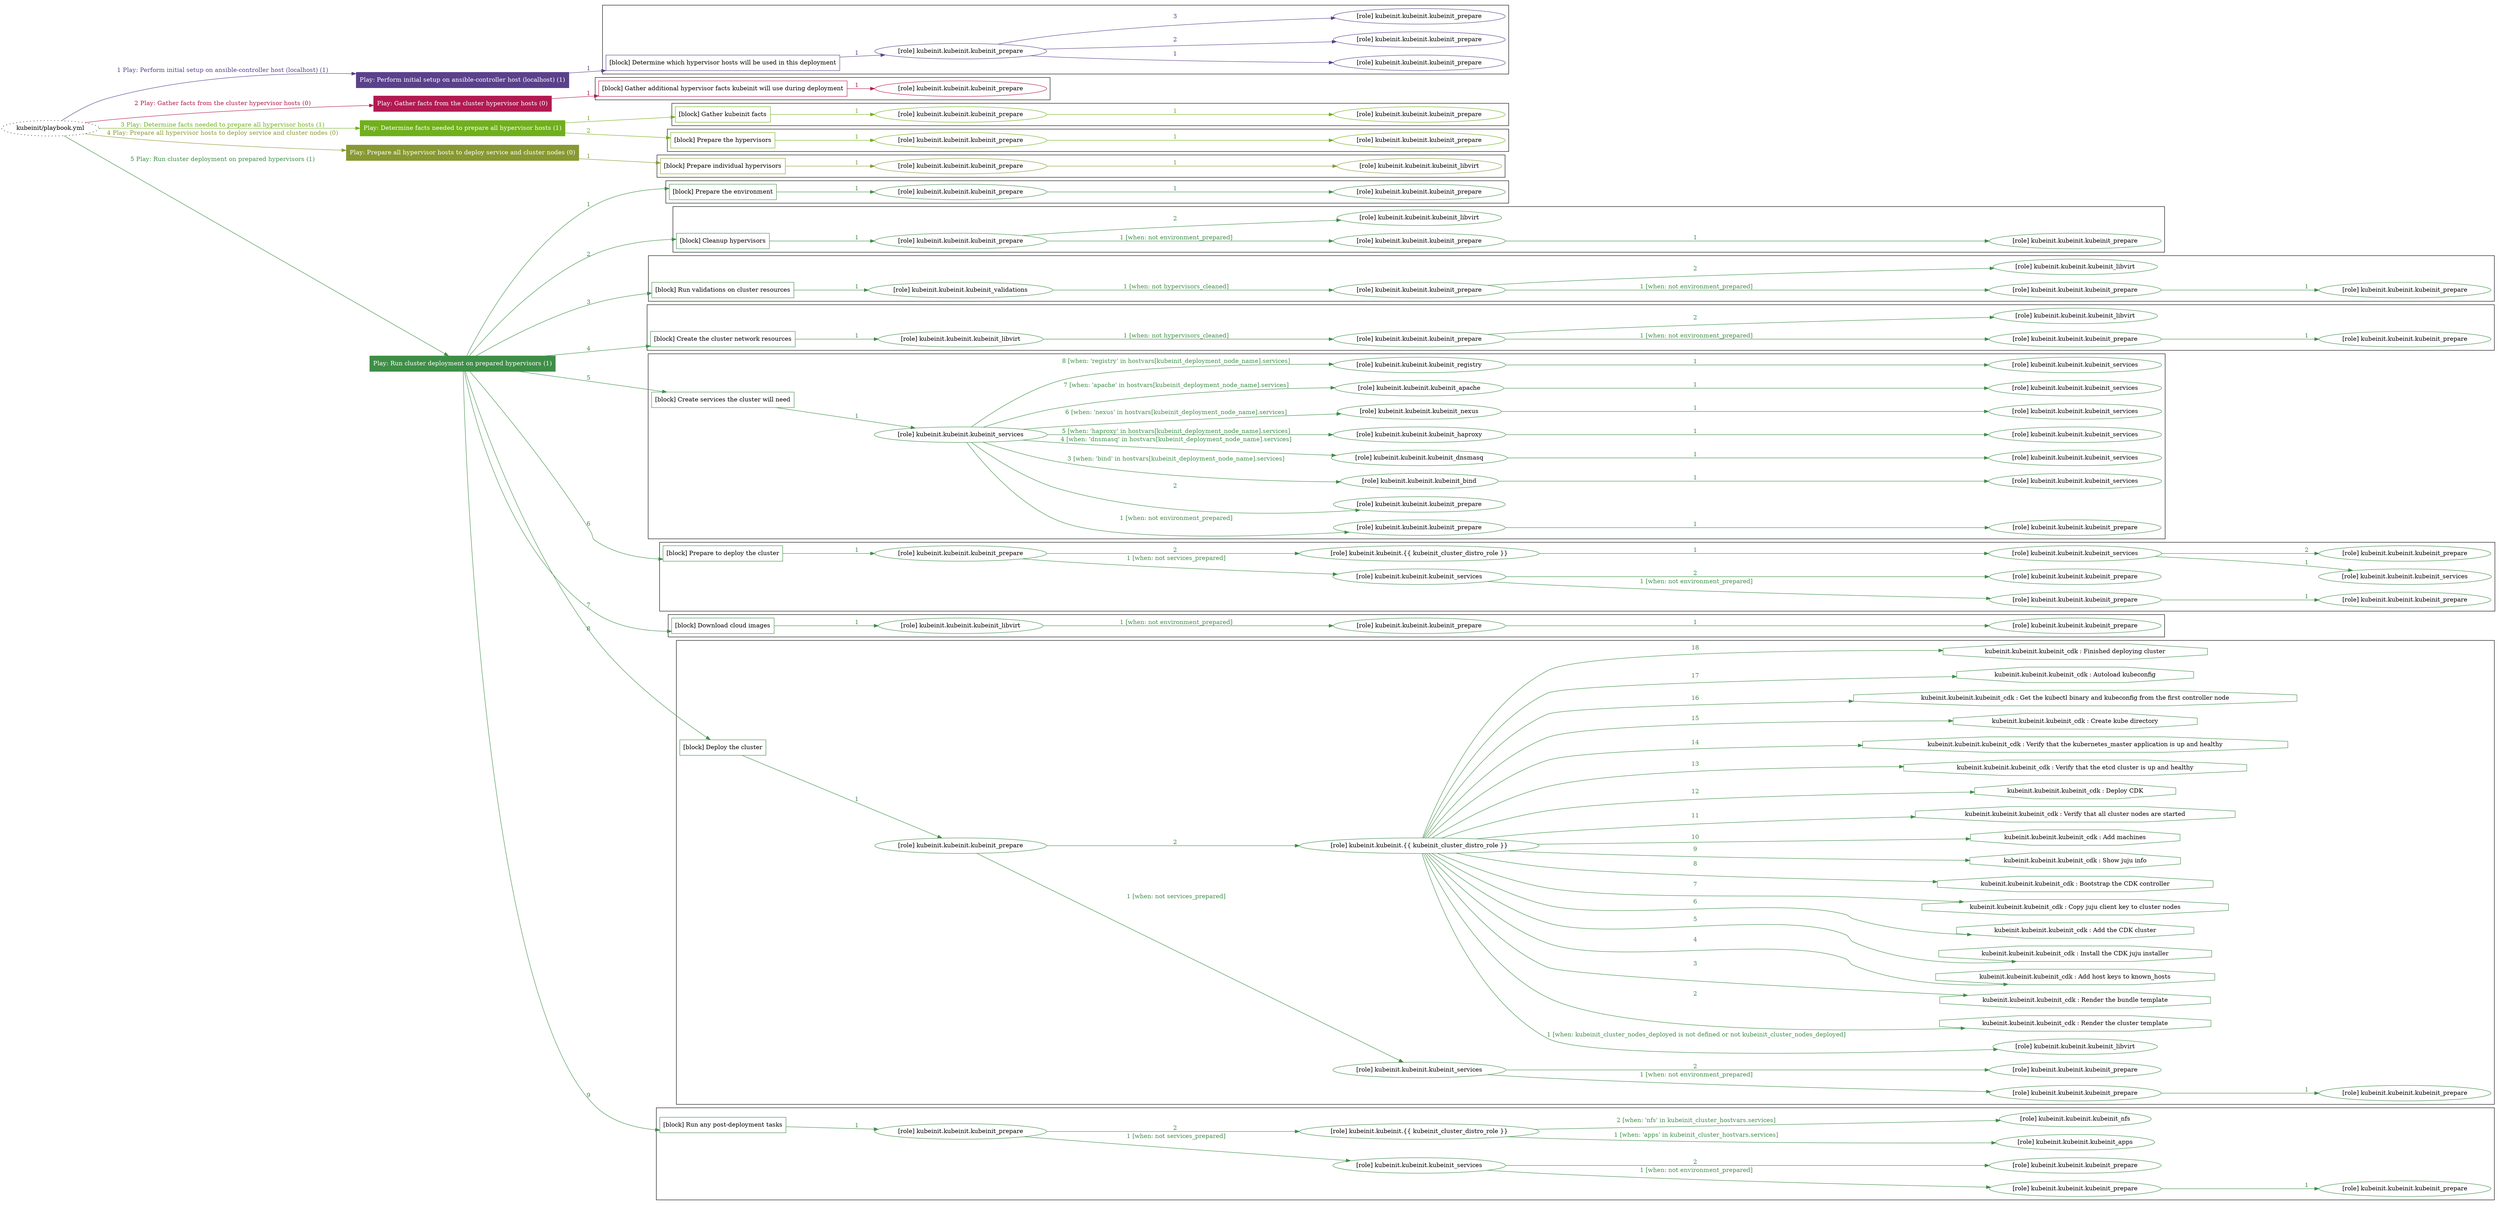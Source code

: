 digraph {
	graph [concentrate=true ordering=in rankdir=LR ratio=fill]
	edge [esep=5 sep=10]
	"kubeinit/playbook.yml" [URL="/home/runner/work/kubeinit/kubeinit/kubeinit/playbook.yml" id=playbook_3b2492d9 style=dotted]
	"kubeinit/playbook.yml" -> play_be7f5e89 [label="1 Play: Perform initial setup on ansible-controller host (localhost) (1)" color="#5a418b" fontcolor="#5a418b" id=edge_playbook_3b2492d9_play_be7f5e89 labeltooltip="1 Play: Perform initial setup on ansible-controller host (localhost) (1)" tooltip="1 Play: Perform initial setup on ansible-controller host (localhost) (1)"]
	subgraph "Play: Perform initial setup on ansible-controller host (localhost) (1)" {
		play_be7f5e89 [label="Play: Perform initial setup on ansible-controller host (localhost) (1)" URL="/home/runner/work/kubeinit/kubeinit/kubeinit/playbook.yml" color="#5a418b" fontcolor="#ffffff" id=play_be7f5e89 shape=box style=filled tooltip=localhost]
		play_be7f5e89 -> block_7f062939 [label=1 color="#5a418b" fontcolor="#5a418b" id=edge_1_play_be7f5e89_block_7f062939 labeltooltip=1 tooltip=1]
		subgraph cluster_block_7f062939 {
			block_7f062939 [label="[block] Determine which hypervisor hosts will be used in this deployment" URL="/home/runner/work/kubeinit/kubeinit/kubeinit/playbook.yml" color="#5a418b" id=block_7f062939 labeltooltip="Determine which hypervisor hosts will be used in this deployment" shape=box tooltip="Determine which hypervisor hosts will be used in this deployment"]
			block_7f062939 -> role_651c116b [label="1 " color="#5a418b" fontcolor="#5a418b" id=edge_1_block_7f062939_role_651c116b labeltooltip="1 " tooltip="1 "]
			subgraph "kubeinit.kubeinit.kubeinit_prepare" {
				role_651c116b [label="[role] kubeinit.kubeinit.kubeinit_prepare" URL="/home/runner/work/kubeinit/kubeinit/kubeinit/playbook.yml" color="#5a418b" id=role_651c116b tooltip="kubeinit.kubeinit.kubeinit_prepare"]
				role_651c116b -> role_f8dccf94 [label="1 " color="#5a418b" fontcolor="#5a418b" id=edge_1_role_651c116b_role_f8dccf94 labeltooltip="1 " tooltip="1 "]
				subgraph "kubeinit.kubeinit.kubeinit_prepare" {
					role_f8dccf94 [label="[role] kubeinit.kubeinit.kubeinit_prepare" URL="/home/runner/.ansible/collections/ansible_collections/kubeinit/kubeinit/roles/kubeinit_prepare/tasks/build_hypervisors_group.yml" color="#5a418b" id=role_f8dccf94 tooltip="kubeinit.kubeinit.kubeinit_prepare"]
				}
				role_651c116b -> role_e7abb67d [label="2 " color="#5a418b" fontcolor="#5a418b" id=edge_2_role_651c116b_role_e7abb67d labeltooltip="2 " tooltip="2 "]
				subgraph "kubeinit.kubeinit.kubeinit_prepare" {
					role_e7abb67d [label="[role] kubeinit.kubeinit.kubeinit_prepare" URL="/home/runner/.ansible/collections/ansible_collections/kubeinit/kubeinit/roles/kubeinit_prepare/tasks/build_hypervisors_group.yml" color="#5a418b" id=role_e7abb67d tooltip="kubeinit.kubeinit.kubeinit_prepare"]
				}
				role_651c116b -> role_892c5c7d [label="3 " color="#5a418b" fontcolor="#5a418b" id=edge_3_role_651c116b_role_892c5c7d labeltooltip="3 " tooltip="3 "]
				subgraph "kubeinit.kubeinit.kubeinit_prepare" {
					role_892c5c7d [label="[role] kubeinit.kubeinit.kubeinit_prepare" URL="/home/runner/.ansible/collections/ansible_collections/kubeinit/kubeinit/roles/kubeinit_prepare/tasks/build_hypervisors_group.yml" color="#5a418b" id=role_892c5c7d tooltip="kubeinit.kubeinit.kubeinit_prepare"]
				}
			}
		}
	}
	"kubeinit/playbook.yml" -> play_e5e52a1a [label="2 Play: Gather facts from the cluster hypervisor hosts (0)" color="#b21a51" fontcolor="#b21a51" id=edge_playbook_3b2492d9_play_e5e52a1a labeltooltip="2 Play: Gather facts from the cluster hypervisor hosts (0)" tooltip="2 Play: Gather facts from the cluster hypervisor hosts (0)"]
	subgraph "Play: Gather facts from the cluster hypervisor hosts (0)" {
		play_e5e52a1a [label="Play: Gather facts from the cluster hypervisor hosts (0)" URL="/home/runner/work/kubeinit/kubeinit/kubeinit/playbook.yml" color="#b21a51" fontcolor="#ffffff" id=play_e5e52a1a shape=box style=filled tooltip="Play: Gather facts from the cluster hypervisor hosts (0)"]
		play_e5e52a1a -> block_70eb819a [label=1 color="#b21a51" fontcolor="#b21a51" id=edge_1_play_e5e52a1a_block_70eb819a labeltooltip=1 tooltip=1]
		subgraph cluster_block_70eb819a {
			block_70eb819a [label="[block] Gather additional hypervisor facts kubeinit will use during deployment" URL="/home/runner/work/kubeinit/kubeinit/kubeinit/playbook.yml" color="#b21a51" id=block_70eb819a labeltooltip="Gather additional hypervisor facts kubeinit will use during deployment" shape=box tooltip="Gather additional hypervisor facts kubeinit will use during deployment"]
			block_70eb819a -> role_f4d388b9 [label="1 " color="#b21a51" fontcolor="#b21a51" id=edge_1_block_70eb819a_role_f4d388b9 labeltooltip="1 " tooltip="1 "]
			subgraph "kubeinit.kubeinit.kubeinit_prepare" {
				role_f4d388b9 [label="[role] kubeinit.kubeinit.kubeinit_prepare" URL="/home/runner/work/kubeinit/kubeinit/kubeinit/playbook.yml" color="#b21a51" id=role_f4d388b9 tooltip="kubeinit.kubeinit.kubeinit_prepare"]
			}
		}
	}
	"kubeinit/playbook.yml" -> play_06877f4e [label="3 Play: Determine facts needed to prepare all hypervisor hosts (1)" color="#70b01c" fontcolor="#70b01c" id=edge_playbook_3b2492d9_play_06877f4e labeltooltip="3 Play: Determine facts needed to prepare all hypervisor hosts (1)" tooltip="3 Play: Determine facts needed to prepare all hypervisor hosts (1)"]
	subgraph "Play: Determine facts needed to prepare all hypervisor hosts (1)" {
		play_06877f4e [label="Play: Determine facts needed to prepare all hypervisor hosts (1)" URL="/home/runner/work/kubeinit/kubeinit/kubeinit/playbook.yml" color="#70b01c" fontcolor="#ffffff" id=play_06877f4e shape=box style=filled tooltip=localhost]
		play_06877f4e -> block_a30796a8 [label=1 color="#70b01c" fontcolor="#70b01c" id=edge_1_play_06877f4e_block_a30796a8 labeltooltip=1 tooltip=1]
		subgraph cluster_block_a30796a8 {
			block_a30796a8 [label="[block] Gather kubeinit facts" URL="/home/runner/work/kubeinit/kubeinit/kubeinit/playbook.yml" color="#70b01c" id=block_a30796a8 labeltooltip="Gather kubeinit facts" shape=box tooltip="Gather kubeinit facts"]
			block_a30796a8 -> role_c42943ef [label="1 " color="#70b01c" fontcolor="#70b01c" id=edge_1_block_a30796a8_role_c42943ef labeltooltip="1 " tooltip="1 "]
			subgraph "kubeinit.kubeinit.kubeinit_prepare" {
				role_c42943ef [label="[role] kubeinit.kubeinit.kubeinit_prepare" URL="/home/runner/work/kubeinit/kubeinit/kubeinit/playbook.yml" color="#70b01c" id=role_c42943ef tooltip="kubeinit.kubeinit.kubeinit_prepare"]
				role_c42943ef -> role_1b5fd247 [label="1 " color="#70b01c" fontcolor="#70b01c" id=edge_1_role_c42943ef_role_1b5fd247 labeltooltip="1 " tooltip="1 "]
				subgraph "kubeinit.kubeinit.kubeinit_prepare" {
					role_1b5fd247 [label="[role] kubeinit.kubeinit.kubeinit_prepare" URL="/home/runner/.ansible/collections/ansible_collections/kubeinit/kubeinit/roles/kubeinit_prepare/tasks/gather_kubeinit_facts.yml" color="#70b01c" id=role_1b5fd247 tooltip="kubeinit.kubeinit.kubeinit_prepare"]
				}
			}
		}
		play_06877f4e -> block_75ec3136 [label=2 color="#70b01c" fontcolor="#70b01c" id=edge_2_play_06877f4e_block_75ec3136 labeltooltip=2 tooltip=2]
		subgraph cluster_block_75ec3136 {
			block_75ec3136 [label="[block] Prepare the hypervisors" URL="/home/runner/work/kubeinit/kubeinit/kubeinit/playbook.yml" color="#70b01c" id=block_75ec3136 labeltooltip="Prepare the hypervisors" shape=box tooltip="Prepare the hypervisors"]
			block_75ec3136 -> role_deac77e4 [label="1 " color="#70b01c" fontcolor="#70b01c" id=edge_1_block_75ec3136_role_deac77e4 labeltooltip="1 " tooltip="1 "]
			subgraph "kubeinit.kubeinit.kubeinit_prepare" {
				role_deac77e4 [label="[role] kubeinit.kubeinit.kubeinit_prepare" URL="/home/runner/work/kubeinit/kubeinit/kubeinit/playbook.yml" color="#70b01c" id=role_deac77e4 tooltip="kubeinit.kubeinit.kubeinit_prepare"]
				role_deac77e4 -> role_75ee9de2 [label="1 " color="#70b01c" fontcolor="#70b01c" id=edge_1_role_deac77e4_role_75ee9de2 labeltooltip="1 " tooltip="1 "]
				subgraph "kubeinit.kubeinit.kubeinit_prepare" {
					role_75ee9de2 [label="[role] kubeinit.kubeinit.kubeinit_prepare" URL="/home/runner/.ansible/collections/ansible_collections/kubeinit/kubeinit/roles/kubeinit_prepare/tasks/gather_kubeinit_facts.yml" color="#70b01c" id=role_75ee9de2 tooltip="kubeinit.kubeinit.kubeinit_prepare"]
				}
			}
		}
	}
	"kubeinit/playbook.yml" -> play_84cdec16 [label="4 Play: Prepare all hypervisor hosts to deploy service and cluster nodes (0)" color="#889933" fontcolor="#889933" id=edge_playbook_3b2492d9_play_84cdec16 labeltooltip="4 Play: Prepare all hypervisor hosts to deploy service and cluster nodes (0)" tooltip="4 Play: Prepare all hypervisor hosts to deploy service and cluster nodes (0)"]
	subgraph "Play: Prepare all hypervisor hosts to deploy service and cluster nodes (0)" {
		play_84cdec16 [label="Play: Prepare all hypervisor hosts to deploy service and cluster nodes (0)" URL="/home/runner/work/kubeinit/kubeinit/kubeinit/playbook.yml" color="#889933" fontcolor="#ffffff" id=play_84cdec16 shape=box style=filled tooltip="Play: Prepare all hypervisor hosts to deploy service and cluster nodes (0)"]
		play_84cdec16 -> block_84b4ad25 [label=1 color="#889933" fontcolor="#889933" id=edge_1_play_84cdec16_block_84b4ad25 labeltooltip=1 tooltip=1]
		subgraph cluster_block_84b4ad25 {
			block_84b4ad25 [label="[block] Prepare individual hypervisors" URL="/home/runner/work/kubeinit/kubeinit/kubeinit/playbook.yml" color="#889933" id=block_84b4ad25 labeltooltip="Prepare individual hypervisors" shape=box tooltip="Prepare individual hypervisors"]
			block_84b4ad25 -> role_5fb90a6e [label="1 " color="#889933" fontcolor="#889933" id=edge_1_block_84b4ad25_role_5fb90a6e labeltooltip="1 " tooltip="1 "]
			subgraph "kubeinit.kubeinit.kubeinit_prepare" {
				role_5fb90a6e [label="[role] kubeinit.kubeinit.kubeinit_prepare" URL="/home/runner/work/kubeinit/kubeinit/kubeinit/playbook.yml" color="#889933" id=role_5fb90a6e tooltip="kubeinit.kubeinit.kubeinit_prepare"]
				role_5fb90a6e -> role_b2d4eb54 [label="1 " color="#889933" fontcolor="#889933" id=edge_1_role_5fb90a6e_role_b2d4eb54 labeltooltip="1 " tooltip="1 "]
				subgraph "kubeinit.kubeinit.kubeinit_libvirt" {
					role_b2d4eb54 [label="[role] kubeinit.kubeinit.kubeinit_libvirt" URL="/home/runner/.ansible/collections/ansible_collections/kubeinit/kubeinit/roles/kubeinit_prepare/tasks/prepare_hypervisor.yml" color="#889933" id=role_b2d4eb54 tooltip="kubeinit.kubeinit.kubeinit_libvirt"]
				}
			}
		}
	}
	"kubeinit/playbook.yml" -> play_e85b7338 [label="5 Play: Run cluster deployment on prepared hypervisors (1)" color="#3e8e47" fontcolor="#3e8e47" id=edge_playbook_3b2492d9_play_e85b7338 labeltooltip="5 Play: Run cluster deployment on prepared hypervisors (1)" tooltip="5 Play: Run cluster deployment on prepared hypervisors (1)"]
	subgraph "Play: Run cluster deployment on prepared hypervisors (1)" {
		play_e85b7338 [label="Play: Run cluster deployment on prepared hypervisors (1)" URL="/home/runner/work/kubeinit/kubeinit/kubeinit/playbook.yml" color="#3e8e47" fontcolor="#ffffff" id=play_e85b7338 shape=box style=filled tooltip=localhost]
		play_e85b7338 -> block_349e06c4 [label=1 color="#3e8e47" fontcolor="#3e8e47" id=edge_1_play_e85b7338_block_349e06c4 labeltooltip=1 tooltip=1]
		subgraph cluster_block_349e06c4 {
			block_349e06c4 [label="[block] Prepare the environment" URL="/home/runner/work/kubeinit/kubeinit/kubeinit/playbook.yml" color="#3e8e47" id=block_349e06c4 labeltooltip="Prepare the environment" shape=box tooltip="Prepare the environment"]
			block_349e06c4 -> role_99c2b11e [label="1 " color="#3e8e47" fontcolor="#3e8e47" id=edge_1_block_349e06c4_role_99c2b11e labeltooltip="1 " tooltip="1 "]
			subgraph "kubeinit.kubeinit.kubeinit_prepare" {
				role_99c2b11e [label="[role] kubeinit.kubeinit.kubeinit_prepare" URL="/home/runner/work/kubeinit/kubeinit/kubeinit/playbook.yml" color="#3e8e47" id=role_99c2b11e tooltip="kubeinit.kubeinit.kubeinit_prepare"]
				role_99c2b11e -> role_c9ae8a15 [label="1 " color="#3e8e47" fontcolor="#3e8e47" id=edge_1_role_99c2b11e_role_c9ae8a15 labeltooltip="1 " tooltip="1 "]
				subgraph "kubeinit.kubeinit.kubeinit_prepare" {
					role_c9ae8a15 [label="[role] kubeinit.kubeinit.kubeinit_prepare" URL="/home/runner/.ansible/collections/ansible_collections/kubeinit/kubeinit/roles/kubeinit_prepare/tasks/gather_kubeinit_facts.yml" color="#3e8e47" id=role_c9ae8a15 tooltip="kubeinit.kubeinit.kubeinit_prepare"]
				}
			}
		}
		play_e85b7338 -> block_4d96027d [label=2 color="#3e8e47" fontcolor="#3e8e47" id=edge_2_play_e85b7338_block_4d96027d labeltooltip=2 tooltip=2]
		subgraph cluster_block_4d96027d {
			block_4d96027d [label="[block] Cleanup hypervisors" URL="/home/runner/work/kubeinit/kubeinit/kubeinit/playbook.yml" color="#3e8e47" id=block_4d96027d labeltooltip="Cleanup hypervisors" shape=box tooltip="Cleanup hypervisors"]
			block_4d96027d -> role_348da0ce [label="1 " color="#3e8e47" fontcolor="#3e8e47" id=edge_1_block_4d96027d_role_348da0ce labeltooltip="1 " tooltip="1 "]
			subgraph "kubeinit.kubeinit.kubeinit_prepare" {
				role_348da0ce [label="[role] kubeinit.kubeinit.kubeinit_prepare" URL="/home/runner/work/kubeinit/kubeinit/kubeinit/playbook.yml" color="#3e8e47" id=role_348da0ce tooltip="kubeinit.kubeinit.kubeinit_prepare"]
				role_348da0ce -> role_037c58e2 [label="1 [when: not environment_prepared]" color="#3e8e47" fontcolor="#3e8e47" id=edge_1_role_348da0ce_role_037c58e2 labeltooltip="1 [when: not environment_prepared]" tooltip="1 [when: not environment_prepared]"]
				subgraph "kubeinit.kubeinit.kubeinit_prepare" {
					role_037c58e2 [label="[role] kubeinit.kubeinit.kubeinit_prepare" URL="/home/runner/.ansible/collections/ansible_collections/kubeinit/kubeinit/roles/kubeinit_prepare/tasks/cleanup_hypervisors.yml" color="#3e8e47" id=role_037c58e2 tooltip="kubeinit.kubeinit.kubeinit_prepare"]
					role_037c58e2 -> role_d1a6fb33 [label="1 " color="#3e8e47" fontcolor="#3e8e47" id=edge_1_role_037c58e2_role_d1a6fb33 labeltooltip="1 " tooltip="1 "]
					subgraph "kubeinit.kubeinit.kubeinit_prepare" {
						role_d1a6fb33 [label="[role] kubeinit.kubeinit.kubeinit_prepare" URL="/home/runner/.ansible/collections/ansible_collections/kubeinit/kubeinit/roles/kubeinit_prepare/tasks/gather_kubeinit_facts.yml" color="#3e8e47" id=role_d1a6fb33 tooltip="kubeinit.kubeinit.kubeinit_prepare"]
					}
				}
				role_348da0ce -> role_7fe6818c [label="2 " color="#3e8e47" fontcolor="#3e8e47" id=edge_2_role_348da0ce_role_7fe6818c labeltooltip="2 " tooltip="2 "]
				subgraph "kubeinit.kubeinit.kubeinit_libvirt" {
					role_7fe6818c [label="[role] kubeinit.kubeinit.kubeinit_libvirt" URL="/home/runner/.ansible/collections/ansible_collections/kubeinit/kubeinit/roles/kubeinit_prepare/tasks/cleanup_hypervisors.yml" color="#3e8e47" id=role_7fe6818c tooltip="kubeinit.kubeinit.kubeinit_libvirt"]
				}
			}
		}
		play_e85b7338 -> block_1b4b55e6 [label=3 color="#3e8e47" fontcolor="#3e8e47" id=edge_3_play_e85b7338_block_1b4b55e6 labeltooltip=3 tooltip=3]
		subgraph cluster_block_1b4b55e6 {
			block_1b4b55e6 [label="[block] Run validations on cluster resources" URL="/home/runner/work/kubeinit/kubeinit/kubeinit/playbook.yml" color="#3e8e47" id=block_1b4b55e6 labeltooltip="Run validations on cluster resources" shape=box tooltip="Run validations on cluster resources"]
			block_1b4b55e6 -> role_4c1df687 [label="1 " color="#3e8e47" fontcolor="#3e8e47" id=edge_1_block_1b4b55e6_role_4c1df687 labeltooltip="1 " tooltip="1 "]
			subgraph "kubeinit.kubeinit.kubeinit_validations" {
				role_4c1df687 [label="[role] kubeinit.kubeinit.kubeinit_validations" URL="/home/runner/work/kubeinit/kubeinit/kubeinit/playbook.yml" color="#3e8e47" id=role_4c1df687 tooltip="kubeinit.kubeinit.kubeinit_validations"]
				role_4c1df687 -> role_6f76a3b2 [label="1 [when: not hypervisors_cleaned]" color="#3e8e47" fontcolor="#3e8e47" id=edge_1_role_4c1df687_role_6f76a3b2 labeltooltip="1 [when: not hypervisors_cleaned]" tooltip="1 [when: not hypervisors_cleaned]"]
				subgraph "kubeinit.kubeinit.kubeinit_prepare" {
					role_6f76a3b2 [label="[role] kubeinit.kubeinit.kubeinit_prepare" URL="/home/runner/.ansible/collections/ansible_collections/kubeinit/kubeinit/roles/kubeinit_validations/tasks/main.yml" color="#3e8e47" id=role_6f76a3b2 tooltip="kubeinit.kubeinit.kubeinit_prepare"]
					role_6f76a3b2 -> role_02b3090f [label="1 [when: not environment_prepared]" color="#3e8e47" fontcolor="#3e8e47" id=edge_1_role_6f76a3b2_role_02b3090f labeltooltip="1 [when: not environment_prepared]" tooltip="1 [when: not environment_prepared]"]
					subgraph "kubeinit.kubeinit.kubeinit_prepare" {
						role_02b3090f [label="[role] kubeinit.kubeinit.kubeinit_prepare" URL="/home/runner/.ansible/collections/ansible_collections/kubeinit/kubeinit/roles/kubeinit_prepare/tasks/cleanup_hypervisors.yml" color="#3e8e47" id=role_02b3090f tooltip="kubeinit.kubeinit.kubeinit_prepare"]
						role_02b3090f -> role_15a76a39 [label="1 " color="#3e8e47" fontcolor="#3e8e47" id=edge_1_role_02b3090f_role_15a76a39 labeltooltip="1 " tooltip="1 "]
						subgraph "kubeinit.kubeinit.kubeinit_prepare" {
							role_15a76a39 [label="[role] kubeinit.kubeinit.kubeinit_prepare" URL="/home/runner/.ansible/collections/ansible_collections/kubeinit/kubeinit/roles/kubeinit_prepare/tasks/gather_kubeinit_facts.yml" color="#3e8e47" id=role_15a76a39 tooltip="kubeinit.kubeinit.kubeinit_prepare"]
						}
					}
					role_6f76a3b2 -> role_75105a5e [label="2 " color="#3e8e47" fontcolor="#3e8e47" id=edge_2_role_6f76a3b2_role_75105a5e labeltooltip="2 " tooltip="2 "]
					subgraph "kubeinit.kubeinit.kubeinit_libvirt" {
						role_75105a5e [label="[role] kubeinit.kubeinit.kubeinit_libvirt" URL="/home/runner/.ansible/collections/ansible_collections/kubeinit/kubeinit/roles/kubeinit_prepare/tasks/cleanup_hypervisors.yml" color="#3e8e47" id=role_75105a5e tooltip="kubeinit.kubeinit.kubeinit_libvirt"]
					}
				}
			}
		}
		play_e85b7338 -> block_f37ec51f [label=4 color="#3e8e47" fontcolor="#3e8e47" id=edge_4_play_e85b7338_block_f37ec51f labeltooltip=4 tooltip=4]
		subgraph cluster_block_f37ec51f {
			block_f37ec51f [label="[block] Create the cluster network resources" URL="/home/runner/work/kubeinit/kubeinit/kubeinit/playbook.yml" color="#3e8e47" id=block_f37ec51f labeltooltip="Create the cluster network resources" shape=box tooltip="Create the cluster network resources"]
			block_f37ec51f -> role_a13c302f [label="1 " color="#3e8e47" fontcolor="#3e8e47" id=edge_1_block_f37ec51f_role_a13c302f labeltooltip="1 " tooltip="1 "]
			subgraph "kubeinit.kubeinit.kubeinit_libvirt" {
				role_a13c302f [label="[role] kubeinit.kubeinit.kubeinit_libvirt" URL="/home/runner/work/kubeinit/kubeinit/kubeinit/playbook.yml" color="#3e8e47" id=role_a13c302f tooltip="kubeinit.kubeinit.kubeinit_libvirt"]
				role_a13c302f -> role_6c5ba4da [label="1 [when: not hypervisors_cleaned]" color="#3e8e47" fontcolor="#3e8e47" id=edge_1_role_a13c302f_role_6c5ba4da labeltooltip="1 [when: not hypervisors_cleaned]" tooltip="1 [when: not hypervisors_cleaned]"]
				subgraph "kubeinit.kubeinit.kubeinit_prepare" {
					role_6c5ba4da [label="[role] kubeinit.kubeinit.kubeinit_prepare" URL="/home/runner/.ansible/collections/ansible_collections/kubeinit/kubeinit/roles/kubeinit_libvirt/tasks/create_network.yml" color="#3e8e47" id=role_6c5ba4da tooltip="kubeinit.kubeinit.kubeinit_prepare"]
					role_6c5ba4da -> role_aabf0d83 [label="1 [when: not environment_prepared]" color="#3e8e47" fontcolor="#3e8e47" id=edge_1_role_6c5ba4da_role_aabf0d83 labeltooltip="1 [when: not environment_prepared]" tooltip="1 [when: not environment_prepared]"]
					subgraph "kubeinit.kubeinit.kubeinit_prepare" {
						role_aabf0d83 [label="[role] kubeinit.kubeinit.kubeinit_prepare" URL="/home/runner/.ansible/collections/ansible_collections/kubeinit/kubeinit/roles/kubeinit_prepare/tasks/cleanup_hypervisors.yml" color="#3e8e47" id=role_aabf0d83 tooltip="kubeinit.kubeinit.kubeinit_prepare"]
						role_aabf0d83 -> role_d141e71e [label="1 " color="#3e8e47" fontcolor="#3e8e47" id=edge_1_role_aabf0d83_role_d141e71e labeltooltip="1 " tooltip="1 "]
						subgraph "kubeinit.kubeinit.kubeinit_prepare" {
							role_d141e71e [label="[role] kubeinit.kubeinit.kubeinit_prepare" URL="/home/runner/.ansible/collections/ansible_collections/kubeinit/kubeinit/roles/kubeinit_prepare/tasks/gather_kubeinit_facts.yml" color="#3e8e47" id=role_d141e71e tooltip="kubeinit.kubeinit.kubeinit_prepare"]
						}
					}
					role_6c5ba4da -> role_4d709b15 [label="2 " color="#3e8e47" fontcolor="#3e8e47" id=edge_2_role_6c5ba4da_role_4d709b15 labeltooltip="2 " tooltip="2 "]
					subgraph "kubeinit.kubeinit.kubeinit_libvirt" {
						role_4d709b15 [label="[role] kubeinit.kubeinit.kubeinit_libvirt" URL="/home/runner/.ansible/collections/ansible_collections/kubeinit/kubeinit/roles/kubeinit_prepare/tasks/cleanup_hypervisors.yml" color="#3e8e47" id=role_4d709b15 tooltip="kubeinit.kubeinit.kubeinit_libvirt"]
					}
				}
			}
		}
		play_e85b7338 -> block_349cc497 [label=5 color="#3e8e47" fontcolor="#3e8e47" id=edge_5_play_e85b7338_block_349cc497 labeltooltip=5 tooltip=5]
		subgraph cluster_block_349cc497 {
			block_349cc497 [label="[block] Create services the cluster will need" URL="/home/runner/work/kubeinit/kubeinit/kubeinit/playbook.yml" color="#3e8e47" id=block_349cc497 labeltooltip="Create services the cluster will need" shape=box tooltip="Create services the cluster will need"]
			block_349cc497 -> role_61c7c0c1 [label="1 " color="#3e8e47" fontcolor="#3e8e47" id=edge_1_block_349cc497_role_61c7c0c1 labeltooltip="1 " tooltip="1 "]
			subgraph "kubeinit.kubeinit.kubeinit_services" {
				role_61c7c0c1 [label="[role] kubeinit.kubeinit.kubeinit_services" URL="/home/runner/work/kubeinit/kubeinit/kubeinit/playbook.yml" color="#3e8e47" id=role_61c7c0c1 tooltip="kubeinit.kubeinit.kubeinit_services"]
				role_61c7c0c1 -> role_bfd1bd80 [label="1 [when: not environment_prepared]" color="#3e8e47" fontcolor="#3e8e47" id=edge_1_role_61c7c0c1_role_bfd1bd80 labeltooltip="1 [when: not environment_prepared]" tooltip="1 [when: not environment_prepared]"]
				subgraph "kubeinit.kubeinit.kubeinit_prepare" {
					role_bfd1bd80 [label="[role] kubeinit.kubeinit.kubeinit_prepare" URL="/home/runner/.ansible/collections/ansible_collections/kubeinit/kubeinit/roles/kubeinit_services/tasks/main.yml" color="#3e8e47" id=role_bfd1bd80 tooltip="kubeinit.kubeinit.kubeinit_prepare"]
					role_bfd1bd80 -> role_9d01c79e [label="1 " color="#3e8e47" fontcolor="#3e8e47" id=edge_1_role_bfd1bd80_role_9d01c79e labeltooltip="1 " tooltip="1 "]
					subgraph "kubeinit.kubeinit.kubeinit_prepare" {
						role_9d01c79e [label="[role] kubeinit.kubeinit.kubeinit_prepare" URL="/home/runner/.ansible/collections/ansible_collections/kubeinit/kubeinit/roles/kubeinit_prepare/tasks/gather_kubeinit_facts.yml" color="#3e8e47" id=role_9d01c79e tooltip="kubeinit.kubeinit.kubeinit_prepare"]
					}
				}
				role_61c7c0c1 -> role_1fa58b79 [label="2 " color="#3e8e47" fontcolor="#3e8e47" id=edge_2_role_61c7c0c1_role_1fa58b79 labeltooltip="2 " tooltip="2 "]
				subgraph "kubeinit.kubeinit.kubeinit_prepare" {
					role_1fa58b79 [label="[role] kubeinit.kubeinit.kubeinit_prepare" URL="/home/runner/.ansible/collections/ansible_collections/kubeinit/kubeinit/roles/kubeinit_services/tasks/00_create_service_pod.yml" color="#3e8e47" id=role_1fa58b79 tooltip="kubeinit.kubeinit.kubeinit_prepare"]
				}
				role_61c7c0c1 -> role_682fa7a8 [label="3 [when: 'bind' in hostvars[kubeinit_deployment_node_name].services]" color="#3e8e47" fontcolor="#3e8e47" id=edge_3_role_61c7c0c1_role_682fa7a8 labeltooltip="3 [when: 'bind' in hostvars[kubeinit_deployment_node_name].services]" tooltip="3 [when: 'bind' in hostvars[kubeinit_deployment_node_name].services]"]
				subgraph "kubeinit.kubeinit.kubeinit_bind" {
					role_682fa7a8 [label="[role] kubeinit.kubeinit.kubeinit_bind" URL="/home/runner/.ansible/collections/ansible_collections/kubeinit/kubeinit/roles/kubeinit_services/tasks/start_services_containers.yml" color="#3e8e47" id=role_682fa7a8 tooltip="kubeinit.kubeinit.kubeinit_bind"]
					role_682fa7a8 -> role_397ab78a [label="1 " color="#3e8e47" fontcolor="#3e8e47" id=edge_1_role_682fa7a8_role_397ab78a labeltooltip="1 " tooltip="1 "]
					subgraph "kubeinit.kubeinit.kubeinit_services" {
						role_397ab78a [label="[role] kubeinit.kubeinit.kubeinit_services" URL="/home/runner/.ansible/collections/ansible_collections/kubeinit/kubeinit/roles/kubeinit_bind/tasks/main.yml" color="#3e8e47" id=role_397ab78a tooltip="kubeinit.kubeinit.kubeinit_services"]
					}
				}
				role_61c7c0c1 -> role_808dad0f [label="4 [when: 'dnsmasq' in hostvars[kubeinit_deployment_node_name].services]" color="#3e8e47" fontcolor="#3e8e47" id=edge_4_role_61c7c0c1_role_808dad0f labeltooltip="4 [when: 'dnsmasq' in hostvars[kubeinit_deployment_node_name].services]" tooltip="4 [when: 'dnsmasq' in hostvars[kubeinit_deployment_node_name].services]"]
				subgraph "kubeinit.kubeinit.kubeinit_dnsmasq" {
					role_808dad0f [label="[role] kubeinit.kubeinit.kubeinit_dnsmasq" URL="/home/runner/.ansible/collections/ansible_collections/kubeinit/kubeinit/roles/kubeinit_services/tasks/start_services_containers.yml" color="#3e8e47" id=role_808dad0f tooltip="kubeinit.kubeinit.kubeinit_dnsmasq"]
					role_808dad0f -> role_5f4d16d6 [label="1 " color="#3e8e47" fontcolor="#3e8e47" id=edge_1_role_808dad0f_role_5f4d16d6 labeltooltip="1 " tooltip="1 "]
					subgraph "kubeinit.kubeinit.kubeinit_services" {
						role_5f4d16d6 [label="[role] kubeinit.kubeinit.kubeinit_services" URL="/home/runner/.ansible/collections/ansible_collections/kubeinit/kubeinit/roles/kubeinit_dnsmasq/tasks/main.yml" color="#3e8e47" id=role_5f4d16d6 tooltip="kubeinit.kubeinit.kubeinit_services"]
					}
				}
				role_61c7c0c1 -> role_4efe847a [label="5 [when: 'haproxy' in hostvars[kubeinit_deployment_node_name].services]" color="#3e8e47" fontcolor="#3e8e47" id=edge_5_role_61c7c0c1_role_4efe847a labeltooltip="5 [when: 'haproxy' in hostvars[kubeinit_deployment_node_name].services]" tooltip="5 [when: 'haproxy' in hostvars[kubeinit_deployment_node_name].services]"]
				subgraph "kubeinit.kubeinit.kubeinit_haproxy" {
					role_4efe847a [label="[role] kubeinit.kubeinit.kubeinit_haproxy" URL="/home/runner/.ansible/collections/ansible_collections/kubeinit/kubeinit/roles/kubeinit_services/tasks/start_services_containers.yml" color="#3e8e47" id=role_4efe847a tooltip="kubeinit.kubeinit.kubeinit_haproxy"]
					role_4efe847a -> role_8690cce6 [label="1 " color="#3e8e47" fontcolor="#3e8e47" id=edge_1_role_4efe847a_role_8690cce6 labeltooltip="1 " tooltip="1 "]
					subgraph "kubeinit.kubeinit.kubeinit_services" {
						role_8690cce6 [label="[role] kubeinit.kubeinit.kubeinit_services" URL="/home/runner/.ansible/collections/ansible_collections/kubeinit/kubeinit/roles/kubeinit_haproxy/tasks/main.yml" color="#3e8e47" id=role_8690cce6 tooltip="kubeinit.kubeinit.kubeinit_services"]
					}
				}
				role_61c7c0c1 -> role_d39fdeca [label="6 [when: 'nexus' in hostvars[kubeinit_deployment_node_name].services]" color="#3e8e47" fontcolor="#3e8e47" id=edge_6_role_61c7c0c1_role_d39fdeca labeltooltip="6 [when: 'nexus' in hostvars[kubeinit_deployment_node_name].services]" tooltip="6 [when: 'nexus' in hostvars[kubeinit_deployment_node_name].services]"]
				subgraph "kubeinit.kubeinit.kubeinit_nexus" {
					role_d39fdeca [label="[role] kubeinit.kubeinit.kubeinit_nexus" URL="/home/runner/.ansible/collections/ansible_collections/kubeinit/kubeinit/roles/kubeinit_services/tasks/start_services_containers.yml" color="#3e8e47" id=role_d39fdeca tooltip="kubeinit.kubeinit.kubeinit_nexus"]
					role_d39fdeca -> role_2a46761f [label="1 " color="#3e8e47" fontcolor="#3e8e47" id=edge_1_role_d39fdeca_role_2a46761f labeltooltip="1 " tooltip="1 "]
					subgraph "kubeinit.kubeinit.kubeinit_services" {
						role_2a46761f [label="[role] kubeinit.kubeinit.kubeinit_services" URL="/home/runner/.ansible/collections/ansible_collections/kubeinit/kubeinit/roles/kubeinit_nexus/tasks/main.yml" color="#3e8e47" id=role_2a46761f tooltip="kubeinit.kubeinit.kubeinit_services"]
					}
				}
				role_61c7c0c1 -> role_c2f72cdf [label="7 [when: 'apache' in hostvars[kubeinit_deployment_node_name].services]" color="#3e8e47" fontcolor="#3e8e47" id=edge_7_role_61c7c0c1_role_c2f72cdf labeltooltip="7 [when: 'apache' in hostvars[kubeinit_deployment_node_name].services]" tooltip="7 [when: 'apache' in hostvars[kubeinit_deployment_node_name].services]"]
				subgraph "kubeinit.kubeinit.kubeinit_apache" {
					role_c2f72cdf [label="[role] kubeinit.kubeinit.kubeinit_apache" URL="/home/runner/.ansible/collections/ansible_collections/kubeinit/kubeinit/roles/kubeinit_services/tasks/start_services_containers.yml" color="#3e8e47" id=role_c2f72cdf tooltip="kubeinit.kubeinit.kubeinit_apache"]
					role_c2f72cdf -> role_a45e8f43 [label="1 " color="#3e8e47" fontcolor="#3e8e47" id=edge_1_role_c2f72cdf_role_a45e8f43 labeltooltip="1 " tooltip="1 "]
					subgraph "kubeinit.kubeinit.kubeinit_services" {
						role_a45e8f43 [label="[role] kubeinit.kubeinit.kubeinit_services" URL="/home/runner/.ansible/collections/ansible_collections/kubeinit/kubeinit/roles/kubeinit_apache/tasks/main.yml" color="#3e8e47" id=role_a45e8f43 tooltip="kubeinit.kubeinit.kubeinit_services"]
					}
				}
				role_61c7c0c1 -> role_21cf4338 [label="8 [when: 'registry' in hostvars[kubeinit_deployment_node_name].services]" color="#3e8e47" fontcolor="#3e8e47" id=edge_8_role_61c7c0c1_role_21cf4338 labeltooltip="8 [when: 'registry' in hostvars[kubeinit_deployment_node_name].services]" tooltip="8 [when: 'registry' in hostvars[kubeinit_deployment_node_name].services]"]
				subgraph "kubeinit.kubeinit.kubeinit_registry" {
					role_21cf4338 [label="[role] kubeinit.kubeinit.kubeinit_registry" URL="/home/runner/.ansible/collections/ansible_collections/kubeinit/kubeinit/roles/kubeinit_services/tasks/start_services_containers.yml" color="#3e8e47" id=role_21cf4338 tooltip="kubeinit.kubeinit.kubeinit_registry"]
					role_21cf4338 -> role_7ad032e0 [label="1 " color="#3e8e47" fontcolor="#3e8e47" id=edge_1_role_21cf4338_role_7ad032e0 labeltooltip="1 " tooltip="1 "]
					subgraph "kubeinit.kubeinit.kubeinit_services" {
						role_7ad032e0 [label="[role] kubeinit.kubeinit.kubeinit_services" URL="/home/runner/.ansible/collections/ansible_collections/kubeinit/kubeinit/roles/kubeinit_registry/tasks/main.yml" color="#3e8e47" id=role_7ad032e0 tooltip="kubeinit.kubeinit.kubeinit_services"]
					}
				}
			}
		}
		play_e85b7338 -> block_e74b1510 [label=6 color="#3e8e47" fontcolor="#3e8e47" id=edge_6_play_e85b7338_block_e74b1510 labeltooltip=6 tooltip=6]
		subgraph cluster_block_e74b1510 {
			block_e74b1510 [label="[block] Prepare to deploy the cluster" URL="/home/runner/work/kubeinit/kubeinit/kubeinit/playbook.yml" color="#3e8e47" id=block_e74b1510 labeltooltip="Prepare to deploy the cluster" shape=box tooltip="Prepare to deploy the cluster"]
			block_e74b1510 -> role_a20aa4ca [label="1 " color="#3e8e47" fontcolor="#3e8e47" id=edge_1_block_e74b1510_role_a20aa4ca labeltooltip="1 " tooltip="1 "]
			subgraph "kubeinit.kubeinit.kubeinit_prepare" {
				role_a20aa4ca [label="[role] kubeinit.kubeinit.kubeinit_prepare" URL="/home/runner/work/kubeinit/kubeinit/kubeinit/playbook.yml" color="#3e8e47" id=role_a20aa4ca tooltip="kubeinit.kubeinit.kubeinit_prepare"]
				role_a20aa4ca -> role_854ecfe8 [label="1 [when: not services_prepared]" color="#3e8e47" fontcolor="#3e8e47" id=edge_1_role_a20aa4ca_role_854ecfe8 labeltooltip="1 [when: not services_prepared]" tooltip="1 [when: not services_prepared]"]
				subgraph "kubeinit.kubeinit.kubeinit_services" {
					role_854ecfe8 [label="[role] kubeinit.kubeinit.kubeinit_services" URL="/home/runner/.ansible/collections/ansible_collections/kubeinit/kubeinit/roles/kubeinit_prepare/tasks/prepare_cluster.yml" color="#3e8e47" id=role_854ecfe8 tooltip="kubeinit.kubeinit.kubeinit_services"]
					role_854ecfe8 -> role_92082bd3 [label="1 [when: not environment_prepared]" color="#3e8e47" fontcolor="#3e8e47" id=edge_1_role_854ecfe8_role_92082bd3 labeltooltip="1 [when: not environment_prepared]" tooltip="1 [when: not environment_prepared]"]
					subgraph "kubeinit.kubeinit.kubeinit_prepare" {
						role_92082bd3 [label="[role] kubeinit.kubeinit.kubeinit_prepare" URL="/home/runner/.ansible/collections/ansible_collections/kubeinit/kubeinit/roles/kubeinit_services/tasks/prepare_services.yml" color="#3e8e47" id=role_92082bd3 tooltip="kubeinit.kubeinit.kubeinit_prepare"]
						role_92082bd3 -> role_4eb86921 [label="1 " color="#3e8e47" fontcolor="#3e8e47" id=edge_1_role_92082bd3_role_4eb86921 labeltooltip="1 " tooltip="1 "]
						subgraph "kubeinit.kubeinit.kubeinit_prepare" {
							role_4eb86921 [label="[role] kubeinit.kubeinit.kubeinit_prepare" URL="/home/runner/.ansible/collections/ansible_collections/kubeinit/kubeinit/roles/kubeinit_prepare/tasks/gather_kubeinit_facts.yml" color="#3e8e47" id=role_4eb86921 tooltip="kubeinit.kubeinit.kubeinit_prepare"]
						}
					}
					role_854ecfe8 -> role_b47d008b [label="2 " color="#3e8e47" fontcolor="#3e8e47" id=edge_2_role_854ecfe8_role_b47d008b labeltooltip="2 " tooltip="2 "]
					subgraph "kubeinit.kubeinit.kubeinit_prepare" {
						role_b47d008b [label="[role] kubeinit.kubeinit.kubeinit_prepare" URL="/home/runner/.ansible/collections/ansible_collections/kubeinit/kubeinit/roles/kubeinit_services/tasks/prepare_services.yml" color="#3e8e47" id=role_b47d008b tooltip="kubeinit.kubeinit.kubeinit_prepare"]
					}
				}
				role_a20aa4ca -> role_7161f927 [label="2 " color="#3e8e47" fontcolor="#3e8e47" id=edge_2_role_a20aa4ca_role_7161f927 labeltooltip="2 " tooltip="2 "]
				subgraph "kubeinit.kubeinit.{{ kubeinit_cluster_distro_role }}" {
					role_7161f927 [label="[role] kubeinit.kubeinit.{{ kubeinit_cluster_distro_role }}" URL="/home/runner/.ansible/collections/ansible_collections/kubeinit/kubeinit/roles/kubeinit_prepare/tasks/prepare_cluster.yml" color="#3e8e47" id=role_7161f927 tooltip="kubeinit.kubeinit.{{ kubeinit_cluster_distro_role }}"]
					role_7161f927 -> role_e95a25dd [label="1 " color="#3e8e47" fontcolor="#3e8e47" id=edge_1_role_7161f927_role_e95a25dd labeltooltip="1 " tooltip="1 "]
					subgraph "kubeinit.kubeinit.kubeinit_services" {
						role_e95a25dd [label="[role] kubeinit.kubeinit.kubeinit_services" URL="/home/runner/.ansible/collections/ansible_collections/kubeinit/kubeinit/roles/kubeinit_cdk/tasks/prepare_cluster.yml" color="#3e8e47" id=role_e95a25dd tooltip="kubeinit.kubeinit.kubeinit_services"]
						role_e95a25dd -> role_407033ff [label="1 " color="#3e8e47" fontcolor="#3e8e47" id=edge_1_role_e95a25dd_role_407033ff labeltooltip="1 " tooltip="1 "]
						subgraph "kubeinit.kubeinit.kubeinit_services" {
							role_407033ff [label="[role] kubeinit.kubeinit.kubeinit_services" URL="/home/runner/.ansible/collections/ansible_collections/kubeinit/kubeinit/roles/kubeinit_services/tasks/create_provision_container.yml" color="#3e8e47" id=role_407033ff tooltip="kubeinit.kubeinit.kubeinit_services"]
						}
						role_e95a25dd -> role_f2f74023 [label="2 " color="#3e8e47" fontcolor="#3e8e47" id=edge_2_role_e95a25dd_role_f2f74023 labeltooltip="2 " tooltip="2 "]
						subgraph "kubeinit.kubeinit.kubeinit_prepare" {
							role_f2f74023 [label="[role] kubeinit.kubeinit.kubeinit_prepare" URL="/home/runner/.ansible/collections/ansible_collections/kubeinit/kubeinit/roles/kubeinit_services/tasks/create_provision_container.yml" color="#3e8e47" id=role_f2f74023 tooltip="kubeinit.kubeinit.kubeinit_prepare"]
						}
					}
				}
			}
		}
		play_e85b7338 -> block_95e8d383 [label=7 color="#3e8e47" fontcolor="#3e8e47" id=edge_7_play_e85b7338_block_95e8d383 labeltooltip=7 tooltip=7]
		subgraph cluster_block_95e8d383 {
			block_95e8d383 [label="[block] Download cloud images" URL="/home/runner/work/kubeinit/kubeinit/kubeinit/playbook.yml" color="#3e8e47" id=block_95e8d383 labeltooltip="Download cloud images" shape=box tooltip="Download cloud images"]
			block_95e8d383 -> role_e06c9487 [label="1 " color="#3e8e47" fontcolor="#3e8e47" id=edge_1_block_95e8d383_role_e06c9487 labeltooltip="1 " tooltip="1 "]
			subgraph "kubeinit.kubeinit.kubeinit_libvirt" {
				role_e06c9487 [label="[role] kubeinit.kubeinit.kubeinit_libvirt" URL="/home/runner/work/kubeinit/kubeinit/kubeinit/playbook.yml" color="#3e8e47" id=role_e06c9487 tooltip="kubeinit.kubeinit.kubeinit_libvirt"]
				role_e06c9487 -> role_380cd8ca [label="1 [when: not environment_prepared]" color="#3e8e47" fontcolor="#3e8e47" id=edge_1_role_e06c9487_role_380cd8ca labeltooltip="1 [when: not environment_prepared]" tooltip="1 [when: not environment_prepared]"]
				subgraph "kubeinit.kubeinit.kubeinit_prepare" {
					role_380cd8ca [label="[role] kubeinit.kubeinit.kubeinit_prepare" URL="/home/runner/.ansible/collections/ansible_collections/kubeinit/kubeinit/roles/kubeinit_libvirt/tasks/download_cloud_images.yml" color="#3e8e47" id=role_380cd8ca tooltip="kubeinit.kubeinit.kubeinit_prepare"]
					role_380cd8ca -> role_33db2420 [label="1 " color="#3e8e47" fontcolor="#3e8e47" id=edge_1_role_380cd8ca_role_33db2420 labeltooltip="1 " tooltip="1 "]
					subgraph "kubeinit.kubeinit.kubeinit_prepare" {
						role_33db2420 [label="[role] kubeinit.kubeinit.kubeinit_prepare" URL="/home/runner/.ansible/collections/ansible_collections/kubeinit/kubeinit/roles/kubeinit_prepare/tasks/gather_kubeinit_facts.yml" color="#3e8e47" id=role_33db2420 tooltip="kubeinit.kubeinit.kubeinit_prepare"]
					}
				}
			}
		}
		play_e85b7338 -> block_e3d3bd99 [label=8 color="#3e8e47" fontcolor="#3e8e47" id=edge_8_play_e85b7338_block_e3d3bd99 labeltooltip=8 tooltip=8]
		subgraph cluster_block_e3d3bd99 {
			block_e3d3bd99 [label="[block] Deploy the cluster" URL="/home/runner/work/kubeinit/kubeinit/kubeinit/playbook.yml" color="#3e8e47" id=block_e3d3bd99 labeltooltip="Deploy the cluster" shape=box tooltip="Deploy the cluster"]
			block_e3d3bd99 -> role_240874e0 [label="1 " color="#3e8e47" fontcolor="#3e8e47" id=edge_1_block_e3d3bd99_role_240874e0 labeltooltip="1 " tooltip="1 "]
			subgraph "kubeinit.kubeinit.kubeinit_prepare" {
				role_240874e0 [label="[role] kubeinit.kubeinit.kubeinit_prepare" URL="/home/runner/work/kubeinit/kubeinit/kubeinit/playbook.yml" color="#3e8e47" id=role_240874e0 tooltip="kubeinit.kubeinit.kubeinit_prepare"]
				role_240874e0 -> role_04a8180f [label="1 [when: not services_prepared]" color="#3e8e47" fontcolor="#3e8e47" id=edge_1_role_240874e0_role_04a8180f labeltooltip="1 [when: not services_prepared]" tooltip="1 [when: not services_prepared]"]
				subgraph "kubeinit.kubeinit.kubeinit_services" {
					role_04a8180f [label="[role] kubeinit.kubeinit.kubeinit_services" URL="/home/runner/.ansible/collections/ansible_collections/kubeinit/kubeinit/roles/kubeinit_prepare/tasks/deploy_cluster.yml" color="#3e8e47" id=role_04a8180f tooltip="kubeinit.kubeinit.kubeinit_services"]
					role_04a8180f -> role_38303456 [label="1 [when: not environment_prepared]" color="#3e8e47" fontcolor="#3e8e47" id=edge_1_role_04a8180f_role_38303456 labeltooltip="1 [when: not environment_prepared]" tooltip="1 [when: not environment_prepared]"]
					subgraph "kubeinit.kubeinit.kubeinit_prepare" {
						role_38303456 [label="[role] kubeinit.kubeinit.kubeinit_prepare" URL="/home/runner/.ansible/collections/ansible_collections/kubeinit/kubeinit/roles/kubeinit_services/tasks/prepare_services.yml" color="#3e8e47" id=role_38303456 tooltip="kubeinit.kubeinit.kubeinit_prepare"]
						role_38303456 -> role_6d34a090 [label="1 " color="#3e8e47" fontcolor="#3e8e47" id=edge_1_role_38303456_role_6d34a090 labeltooltip="1 " tooltip="1 "]
						subgraph "kubeinit.kubeinit.kubeinit_prepare" {
							role_6d34a090 [label="[role] kubeinit.kubeinit.kubeinit_prepare" URL="/home/runner/.ansible/collections/ansible_collections/kubeinit/kubeinit/roles/kubeinit_prepare/tasks/gather_kubeinit_facts.yml" color="#3e8e47" id=role_6d34a090 tooltip="kubeinit.kubeinit.kubeinit_prepare"]
						}
					}
					role_04a8180f -> role_09f327ce [label="2 " color="#3e8e47" fontcolor="#3e8e47" id=edge_2_role_04a8180f_role_09f327ce labeltooltip="2 " tooltip="2 "]
					subgraph "kubeinit.kubeinit.kubeinit_prepare" {
						role_09f327ce [label="[role] kubeinit.kubeinit.kubeinit_prepare" URL="/home/runner/.ansible/collections/ansible_collections/kubeinit/kubeinit/roles/kubeinit_services/tasks/prepare_services.yml" color="#3e8e47" id=role_09f327ce tooltip="kubeinit.kubeinit.kubeinit_prepare"]
					}
				}
				role_240874e0 -> role_7d714e77 [label="2 " color="#3e8e47" fontcolor="#3e8e47" id=edge_2_role_240874e0_role_7d714e77 labeltooltip="2 " tooltip="2 "]
				subgraph "kubeinit.kubeinit.{{ kubeinit_cluster_distro_role }}" {
					role_7d714e77 [label="[role] kubeinit.kubeinit.{{ kubeinit_cluster_distro_role }}" URL="/home/runner/.ansible/collections/ansible_collections/kubeinit/kubeinit/roles/kubeinit_prepare/tasks/deploy_cluster.yml" color="#3e8e47" id=role_7d714e77 tooltip="kubeinit.kubeinit.{{ kubeinit_cluster_distro_role }}"]
					role_7d714e77 -> role_20cc1025 [label="1 [when: kubeinit_cluster_nodes_deployed is not defined or not kubeinit_cluster_nodes_deployed]" color="#3e8e47" fontcolor="#3e8e47" id=edge_1_role_7d714e77_role_20cc1025 labeltooltip="1 [when: kubeinit_cluster_nodes_deployed is not defined or not kubeinit_cluster_nodes_deployed]" tooltip="1 [when: kubeinit_cluster_nodes_deployed is not defined or not kubeinit_cluster_nodes_deployed]"]
					subgraph "kubeinit.kubeinit.kubeinit_libvirt" {
						role_20cc1025 [label="[role] kubeinit.kubeinit.kubeinit_libvirt" URL="/home/runner/.ansible/collections/ansible_collections/kubeinit/kubeinit/roles/kubeinit_cdk/tasks/main.yml" color="#3e8e47" id=role_20cc1025 tooltip="kubeinit.kubeinit.kubeinit_libvirt"]
					}
					task_15e77cc1 [label="kubeinit.kubeinit.kubeinit_cdk : Render the cluster template" URL="/home/runner/.ansible/collections/ansible_collections/kubeinit/kubeinit/roles/kubeinit_cdk/tasks/main.yml" color="#3e8e47" id=task_15e77cc1 shape=octagon tooltip="kubeinit.kubeinit.kubeinit_cdk : Render the cluster template"]
					role_7d714e77 -> task_15e77cc1 [label="2 " color="#3e8e47" fontcolor="#3e8e47" id=edge_2_role_7d714e77_task_15e77cc1 labeltooltip="2 " tooltip="2 "]
					task_14838919 [label="kubeinit.kubeinit.kubeinit_cdk : Render the bundle template" URL="/home/runner/.ansible/collections/ansible_collections/kubeinit/kubeinit/roles/kubeinit_cdk/tasks/main.yml" color="#3e8e47" id=task_14838919 shape=octagon tooltip="kubeinit.kubeinit.kubeinit_cdk : Render the bundle template"]
					role_7d714e77 -> task_14838919 [label="3 " color="#3e8e47" fontcolor="#3e8e47" id=edge_3_role_7d714e77_task_14838919 labeltooltip="3 " tooltip="3 "]
					task_1fd6120d [label="kubeinit.kubeinit.kubeinit_cdk : Add host keys to known_hosts" URL="/home/runner/.ansible/collections/ansible_collections/kubeinit/kubeinit/roles/kubeinit_cdk/tasks/main.yml" color="#3e8e47" id=task_1fd6120d shape=octagon tooltip="kubeinit.kubeinit.kubeinit_cdk : Add host keys to known_hosts"]
					role_7d714e77 -> task_1fd6120d [label="4 " color="#3e8e47" fontcolor="#3e8e47" id=edge_4_role_7d714e77_task_1fd6120d labeltooltip="4 " tooltip="4 "]
					task_3cd86eac [label="kubeinit.kubeinit.kubeinit_cdk : Install the CDK juju installer" URL="/home/runner/.ansible/collections/ansible_collections/kubeinit/kubeinit/roles/kubeinit_cdk/tasks/main.yml" color="#3e8e47" id=task_3cd86eac shape=octagon tooltip="kubeinit.kubeinit.kubeinit_cdk : Install the CDK juju installer"]
					role_7d714e77 -> task_3cd86eac [label="5 " color="#3e8e47" fontcolor="#3e8e47" id=edge_5_role_7d714e77_task_3cd86eac labeltooltip="5 " tooltip="5 "]
					task_42c2f4ad [label="kubeinit.kubeinit.kubeinit_cdk : Add the CDK cluster" URL="/home/runner/.ansible/collections/ansible_collections/kubeinit/kubeinit/roles/kubeinit_cdk/tasks/main.yml" color="#3e8e47" id=task_42c2f4ad shape=octagon tooltip="kubeinit.kubeinit.kubeinit_cdk : Add the CDK cluster"]
					role_7d714e77 -> task_42c2f4ad [label="6 " color="#3e8e47" fontcolor="#3e8e47" id=edge_6_role_7d714e77_task_42c2f4ad labeltooltip="6 " tooltip="6 "]
					task_67fac33e [label="kubeinit.kubeinit.kubeinit_cdk : Copy juju client key to cluster nodes" URL="/home/runner/.ansible/collections/ansible_collections/kubeinit/kubeinit/roles/kubeinit_cdk/tasks/main.yml" color="#3e8e47" id=task_67fac33e shape=octagon tooltip="kubeinit.kubeinit.kubeinit_cdk : Copy juju client key to cluster nodes"]
					role_7d714e77 -> task_67fac33e [label="7 " color="#3e8e47" fontcolor="#3e8e47" id=edge_7_role_7d714e77_task_67fac33e labeltooltip="7 " tooltip="7 "]
					task_dd3661e8 [label="kubeinit.kubeinit.kubeinit_cdk : Bootstrap the CDK controller" URL="/home/runner/.ansible/collections/ansible_collections/kubeinit/kubeinit/roles/kubeinit_cdk/tasks/main.yml" color="#3e8e47" id=task_dd3661e8 shape=octagon tooltip="kubeinit.kubeinit.kubeinit_cdk : Bootstrap the CDK controller"]
					role_7d714e77 -> task_dd3661e8 [label="8 " color="#3e8e47" fontcolor="#3e8e47" id=edge_8_role_7d714e77_task_dd3661e8 labeltooltip="8 " tooltip="8 "]
					task_4ca528ad [label="kubeinit.kubeinit.kubeinit_cdk : Show juju info" URL="/home/runner/.ansible/collections/ansible_collections/kubeinit/kubeinit/roles/kubeinit_cdk/tasks/main.yml" color="#3e8e47" id=task_4ca528ad shape=octagon tooltip="kubeinit.kubeinit.kubeinit_cdk : Show juju info"]
					role_7d714e77 -> task_4ca528ad [label="9 " color="#3e8e47" fontcolor="#3e8e47" id=edge_9_role_7d714e77_task_4ca528ad labeltooltip="9 " tooltip="9 "]
					task_47590be0 [label="kubeinit.kubeinit.kubeinit_cdk : Add machines" URL="/home/runner/.ansible/collections/ansible_collections/kubeinit/kubeinit/roles/kubeinit_cdk/tasks/main.yml" color="#3e8e47" id=task_47590be0 shape=octagon tooltip="kubeinit.kubeinit.kubeinit_cdk : Add machines"]
					role_7d714e77 -> task_47590be0 [label="10 " color="#3e8e47" fontcolor="#3e8e47" id=edge_10_role_7d714e77_task_47590be0 labeltooltip="10 " tooltip="10 "]
					task_c1a64dce [label="kubeinit.kubeinit.kubeinit_cdk : Verify that all cluster nodes are started" URL="/home/runner/.ansible/collections/ansible_collections/kubeinit/kubeinit/roles/kubeinit_cdk/tasks/main.yml" color="#3e8e47" id=task_c1a64dce shape=octagon tooltip="kubeinit.kubeinit.kubeinit_cdk : Verify that all cluster nodes are started"]
					role_7d714e77 -> task_c1a64dce [label="11 " color="#3e8e47" fontcolor="#3e8e47" id=edge_11_role_7d714e77_task_c1a64dce labeltooltip="11 " tooltip="11 "]
					task_976dcc6e [label="kubeinit.kubeinit.kubeinit_cdk : Deploy CDK" URL="/home/runner/.ansible/collections/ansible_collections/kubeinit/kubeinit/roles/kubeinit_cdk/tasks/main.yml" color="#3e8e47" id=task_976dcc6e shape=octagon tooltip="kubeinit.kubeinit.kubeinit_cdk : Deploy CDK"]
					role_7d714e77 -> task_976dcc6e [label="12 " color="#3e8e47" fontcolor="#3e8e47" id=edge_12_role_7d714e77_task_976dcc6e labeltooltip="12 " tooltip="12 "]
					task_284bb174 [label="kubeinit.kubeinit.kubeinit_cdk : Verify that the etcd cluster is up and healthy" URL="/home/runner/.ansible/collections/ansible_collections/kubeinit/kubeinit/roles/kubeinit_cdk/tasks/main.yml" color="#3e8e47" id=task_284bb174 shape=octagon tooltip="kubeinit.kubeinit.kubeinit_cdk : Verify that the etcd cluster is up and healthy"]
					role_7d714e77 -> task_284bb174 [label="13 " color="#3e8e47" fontcolor="#3e8e47" id=edge_13_role_7d714e77_task_284bb174 labeltooltip="13 " tooltip="13 "]
					task_4bf71dcf [label="kubeinit.kubeinit.kubeinit_cdk : Verify that the kubernetes_master application is up and healthy" URL="/home/runner/.ansible/collections/ansible_collections/kubeinit/kubeinit/roles/kubeinit_cdk/tasks/main.yml" color="#3e8e47" id=task_4bf71dcf shape=octagon tooltip="kubeinit.kubeinit.kubeinit_cdk : Verify that the kubernetes_master application is up and healthy"]
					role_7d714e77 -> task_4bf71dcf [label="14 " color="#3e8e47" fontcolor="#3e8e47" id=edge_14_role_7d714e77_task_4bf71dcf labeltooltip="14 " tooltip="14 "]
					task_cf07be54 [label="kubeinit.kubeinit.kubeinit_cdk : Create kube directory" URL="/home/runner/.ansible/collections/ansible_collections/kubeinit/kubeinit/roles/kubeinit_cdk/tasks/main.yml" color="#3e8e47" id=task_cf07be54 shape=octagon tooltip="kubeinit.kubeinit.kubeinit_cdk : Create kube directory"]
					role_7d714e77 -> task_cf07be54 [label="15 " color="#3e8e47" fontcolor="#3e8e47" id=edge_15_role_7d714e77_task_cf07be54 labeltooltip="15 " tooltip="15 "]
					task_d05d6d09 [label="kubeinit.kubeinit.kubeinit_cdk : Get the kubectl binary and kubeconfig from the first controller node" URL="/home/runner/.ansible/collections/ansible_collections/kubeinit/kubeinit/roles/kubeinit_cdk/tasks/main.yml" color="#3e8e47" id=task_d05d6d09 shape=octagon tooltip="kubeinit.kubeinit.kubeinit_cdk : Get the kubectl binary and kubeconfig from the first controller node"]
					role_7d714e77 -> task_d05d6d09 [label="16 " color="#3e8e47" fontcolor="#3e8e47" id=edge_16_role_7d714e77_task_d05d6d09 labeltooltip="16 " tooltip="16 "]
					task_08f721a7 [label="kubeinit.kubeinit.kubeinit_cdk : Autoload kubeconfig" URL="/home/runner/.ansible/collections/ansible_collections/kubeinit/kubeinit/roles/kubeinit_cdk/tasks/main.yml" color="#3e8e47" id=task_08f721a7 shape=octagon tooltip="kubeinit.kubeinit.kubeinit_cdk : Autoload kubeconfig"]
					role_7d714e77 -> task_08f721a7 [label="17 " color="#3e8e47" fontcolor="#3e8e47" id=edge_17_role_7d714e77_task_08f721a7 labeltooltip="17 " tooltip="17 "]
					task_0fd200d3 [label="kubeinit.kubeinit.kubeinit_cdk : Finished deploying cluster" URL="/home/runner/.ansible/collections/ansible_collections/kubeinit/kubeinit/roles/kubeinit_cdk/tasks/main.yml" color="#3e8e47" id=task_0fd200d3 shape=octagon tooltip="kubeinit.kubeinit.kubeinit_cdk : Finished deploying cluster"]
					role_7d714e77 -> task_0fd200d3 [label="18 " color="#3e8e47" fontcolor="#3e8e47" id=edge_18_role_7d714e77_task_0fd200d3 labeltooltip="18 " tooltip="18 "]
				}
			}
		}
		play_e85b7338 -> block_622a3534 [label=9 color="#3e8e47" fontcolor="#3e8e47" id=edge_9_play_e85b7338_block_622a3534 labeltooltip=9 tooltip=9]
		subgraph cluster_block_622a3534 {
			block_622a3534 [label="[block] Run any post-deployment tasks" URL="/home/runner/work/kubeinit/kubeinit/kubeinit/playbook.yml" color="#3e8e47" id=block_622a3534 labeltooltip="Run any post-deployment tasks" shape=box tooltip="Run any post-deployment tasks"]
			block_622a3534 -> role_f77da02a [label="1 " color="#3e8e47" fontcolor="#3e8e47" id=edge_1_block_622a3534_role_f77da02a labeltooltip="1 " tooltip="1 "]
			subgraph "kubeinit.kubeinit.kubeinit_prepare" {
				role_f77da02a [label="[role] kubeinit.kubeinit.kubeinit_prepare" URL="/home/runner/work/kubeinit/kubeinit/kubeinit/playbook.yml" color="#3e8e47" id=role_f77da02a tooltip="kubeinit.kubeinit.kubeinit_prepare"]
				role_f77da02a -> role_7eb30891 [label="1 [when: not services_prepared]" color="#3e8e47" fontcolor="#3e8e47" id=edge_1_role_f77da02a_role_7eb30891 labeltooltip="1 [when: not services_prepared]" tooltip="1 [when: not services_prepared]"]
				subgraph "kubeinit.kubeinit.kubeinit_services" {
					role_7eb30891 [label="[role] kubeinit.kubeinit.kubeinit_services" URL="/home/runner/.ansible/collections/ansible_collections/kubeinit/kubeinit/roles/kubeinit_prepare/tasks/post_deployment.yml" color="#3e8e47" id=role_7eb30891 tooltip="kubeinit.kubeinit.kubeinit_services"]
					role_7eb30891 -> role_15182c12 [label="1 [when: not environment_prepared]" color="#3e8e47" fontcolor="#3e8e47" id=edge_1_role_7eb30891_role_15182c12 labeltooltip="1 [when: not environment_prepared]" tooltip="1 [when: not environment_prepared]"]
					subgraph "kubeinit.kubeinit.kubeinit_prepare" {
						role_15182c12 [label="[role] kubeinit.kubeinit.kubeinit_prepare" URL="/home/runner/.ansible/collections/ansible_collections/kubeinit/kubeinit/roles/kubeinit_services/tasks/prepare_services.yml" color="#3e8e47" id=role_15182c12 tooltip="kubeinit.kubeinit.kubeinit_prepare"]
						role_15182c12 -> role_a0c8e589 [label="1 " color="#3e8e47" fontcolor="#3e8e47" id=edge_1_role_15182c12_role_a0c8e589 labeltooltip="1 " tooltip="1 "]
						subgraph "kubeinit.kubeinit.kubeinit_prepare" {
							role_a0c8e589 [label="[role] kubeinit.kubeinit.kubeinit_prepare" URL="/home/runner/.ansible/collections/ansible_collections/kubeinit/kubeinit/roles/kubeinit_prepare/tasks/gather_kubeinit_facts.yml" color="#3e8e47" id=role_a0c8e589 tooltip="kubeinit.kubeinit.kubeinit_prepare"]
						}
					}
					role_7eb30891 -> role_6888fe7b [label="2 " color="#3e8e47" fontcolor="#3e8e47" id=edge_2_role_7eb30891_role_6888fe7b labeltooltip="2 " tooltip="2 "]
					subgraph "kubeinit.kubeinit.kubeinit_prepare" {
						role_6888fe7b [label="[role] kubeinit.kubeinit.kubeinit_prepare" URL="/home/runner/.ansible/collections/ansible_collections/kubeinit/kubeinit/roles/kubeinit_services/tasks/prepare_services.yml" color="#3e8e47" id=role_6888fe7b tooltip="kubeinit.kubeinit.kubeinit_prepare"]
					}
				}
				role_f77da02a -> role_31a04327 [label="2 " color="#3e8e47" fontcolor="#3e8e47" id=edge_2_role_f77da02a_role_31a04327 labeltooltip="2 " tooltip="2 "]
				subgraph "kubeinit.kubeinit.{{ kubeinit_cluster_distro_role }}" {
					role_31a04327 [label="[role] kubeinit.kubeinit.{{ kubeinit_cluster_distro_role }}" URL="/home/runner/.ansible/collections/ansible_collections/kubeinit/kubeinit/roles/kubeinit_prepare/tasks/post_deployment.yml" color="#3e8e47" id=role_31a04327 tooltip="kubeinit.kubeinit.{{ kubeinit_cluster_distro_role }}"]
					role_31a04327 -> role_6c5c3637 [label="1 [when: 'apps' in kubeinit_cluster_hostvars.services]" color="#3e8e47" fontcolor="#3e8e47" id=edge_1_role_31a04327_role_6c5c3637 labeltooltip="1 [when: 'apps' in kubeinit_cluster_hostvars.services]" tooltip="1 [when: 'apps' in kubeinit_cluster_hostvars.services]"]
					subgraph "kubeinit.kubeinit.kubeinit_apps" {
						role_6c5c3637 [label="[role] kubeinit.kubeinit.kubeinit_apps" URL="/home/runner/.ansible/collections/ansible_collections/kubeinit/kubeinit/roles/kubeinit_cdk/tasks/post_deployment_tasks.yml" color="#3e8e47" id=role_6c5c3637 tooltip="kubeinit.kubeinit.kubeinit_apps"]
					}
					role_31a04327 -> role_b20d41e2 [label="2 [when: 'nfs' in kubeinit_cluster_hostvars.services]" color="#3e8e47" fontcolor="#3e8e47" id=edge_2_role_31a04327_role_b20d41e2 labeltooltip="2 [when: 'nfs' in kubeinit_cluster_hostvars.services]" tooltip="2 [when: 'nfs' in kubeinit_cluster_hostvars.services]"]
					subgraph "kubeinit.kubeinit.kubeinit_nfs" {
						role_b20d41e2 [label="[role] kubeinit.kubeinit.kubeinit_nfs" URL="/home/runner/.ansible/collections/ansible_collections/kubeinit/kubeinit/roles/kubeinit_cdk/tasks/post_deployment_tasks.yml" color="#3e8e47" id=role_b20d41e2 tooltip="kubeinit.kubeinit.kubeinit_nfs"]
					}
				}
			}
		}
	}
}
